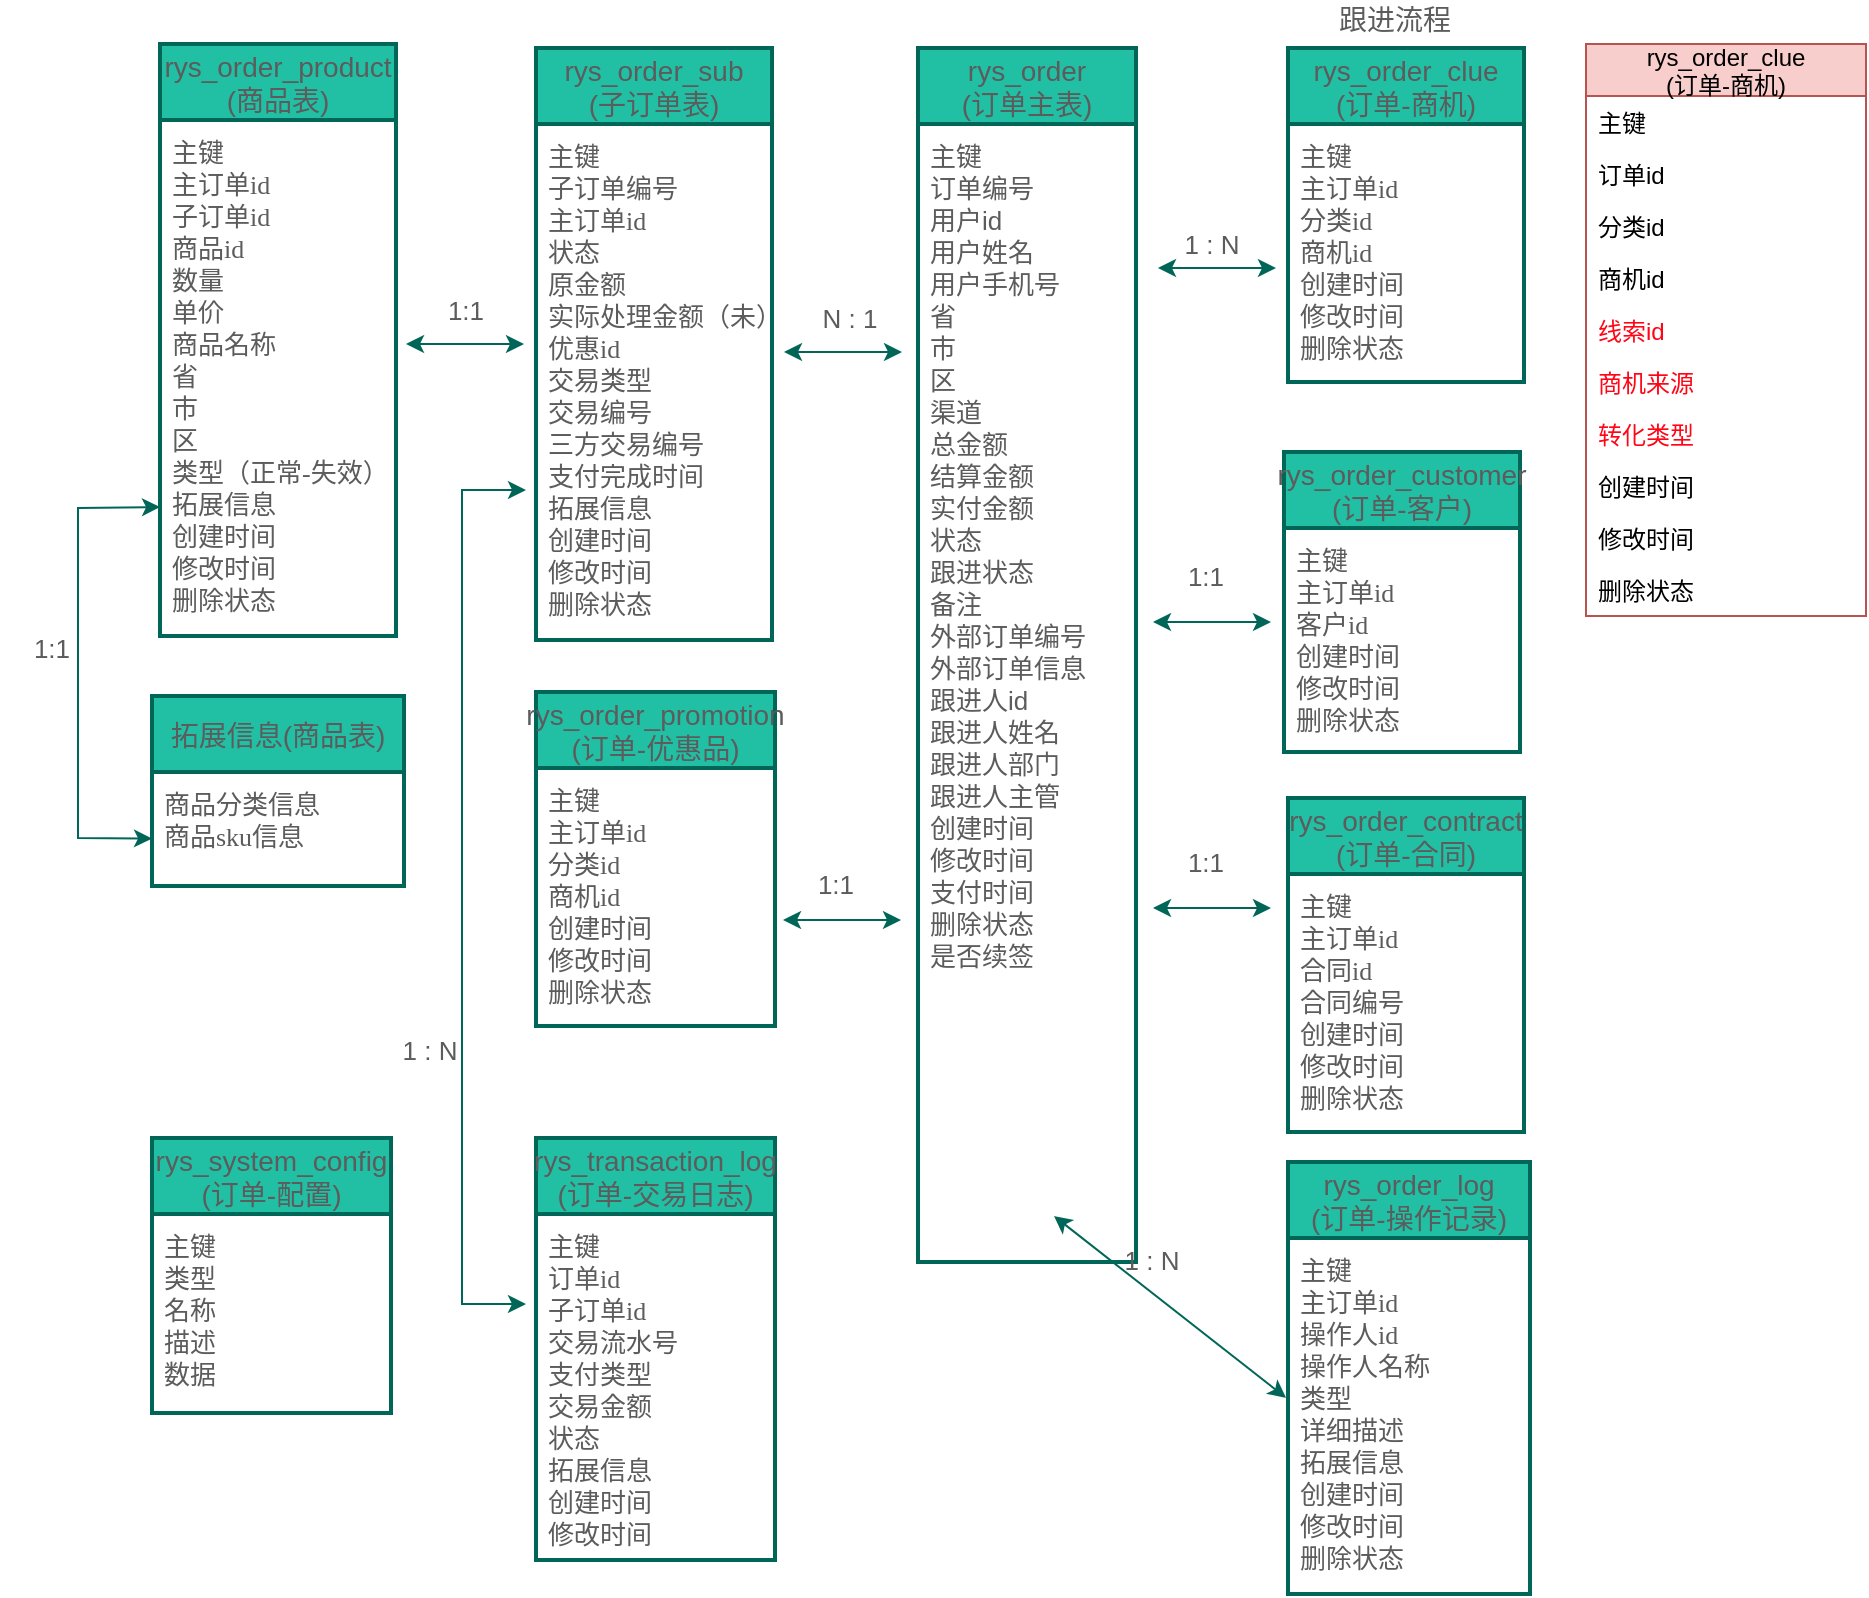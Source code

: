 <mxfile version="13.7.9" type="github">
  <diagram id="o3AKABB_KRbzLcZyw3go" name="第 1 页">
    <mxGraphModel dx="1422" dy="741" grid="0" gridSize="10" guides="1" tooltips="1" connect="1" arrows="1" fold="1" page="0" pageScale="1" pageWidth="827" pageHeight="1169" math="0" shadow="0">
      <root>
        <mxCell id="0" />
        <mxCell id="1" parent="0" />
        <mxCell id="-bNErW5I90OKjNKYonKE-27" value="1:1" style="text;html=1;strokeColor=none;fillColor=none;align=center;verticalAlign=middle;whiteSpace=wrap;shadow=0;glass=0;fontFamily=Helvetica;fontSize=13;fontColor=#5C5C5C;" parent="1" vertex="1">
          <mxGeometry x="306" y="216" width="52" height="20" as="geometry" />
        </mxCell>
        <mxCell id="-bNErW5I90OKjNKYonKE-5" value="rys_order_product&#xa;(商品表)" style="swimlane;childLayout=stackLayout;horizontal=1;startSize=38;horizontalStack=0;fontSize=14;fontStyle=0;strokeWidth=2;resizeParent=0;resizeLast=1;shadow=0;dashed=0;align=center;swimlaneLine=1;fillColor=#21C0A5;strokeColor=#006658;fontColor=#5C5C5C;" parent="1" vertex="1">
          <mxGeometry x="179" y="93" width="118" height="296" as="geometry" />
        </mxCell>
        <mxCell id="-bNErW5I90OKjNKYonKE-6" value="主键&#xa;主订单id&#xa;子订单id&#xa;商品id&#xa;数量&#xa;单价&#xa;商品名称&#xa;省&#xa;市&#xa;区&#xa;类型（正常-失效）&#xa;拓展信息&#xa;创建时间&#xa;修改时间&#xa;删除状态&#xa;&#xa;&#xa;&#xa;" style="align=left;strokeColor=none;fillColor=none;spacingLeft=4;fontSize=13;verticalAlign=top;resizable=0;rotatable=0;part=1;horizontal=1;spacingTop=2;spacing=2;fontFamily=Verdana;fontColor=#5C5C5C;" parent="-bNErW5I90OKjNKYonKE-5" vertex="1">
          <mxGeometry y="38" width="118" height="258" as="geometry" />
        </mxCell>
        <mxCell id="-bNErW5I90OKjNKYonKE-3" value="rys_order_sub&#xa;(子订单表)" style="swimlane;childLayout=stackLayout;horizontal=1;startSize=38;horizontalStack=0;fontSize=14;fontStyle=0;strokeWidth=2;resizeParent=0;resizeLast=1;shadow=0;dashed=0;align=center;swimlaneLine=1;fillColor=#21C0A5;strokeColor=#006658;fontColor=#5C5C5C;" parent="1" vertex="1">
          <mxGeometry x="367" y="95" width="118" height="296" as="geometry" />
        </mxCell>
        <mxCell id="-bNErW5I90OKjNKYonKE-4" value="主键&#xa;子订单编号&#xa;主订单id&#xa;状态&#xa;原金额&#xa;实际处理金额（未）&#xa;优惠id&#xa;交易类型&#xa;交易编号&#xa;三方交易编号&#xa;支付完成时间&#xa;拓展信息&#xa;创建时间&#xa;修改时间&#xa;删除状态&#xa;&#xa;&#xa;" style="align=left;strokeColor=none;fillColor=none;spacingLeft=4;fontSize=13;verticalAlign=top;resizable=0;rotatable=0;part=1;horizontal=1;spacingTop=2;spacing=2;fontFamily=Verdana;fontColor=#5C5C5C;" parent="-bNErW5I90OKjNKYonKE-3" vertex="1">
          <mxGeometry y="38" width="118" height="258" as="geometry" />
        </mxCell>
        <mxCell id="-bNErW5I90OKjNKYonKE-44" value="N : 1" style="text;html=1;strokeColor=none;fillColor=none;align=center;verticalAlign=middle;whiteSpace=wrap;shadow=0;glass=0;fontFamily=Helvetica;fontSize=13;fontColor=#5C5C5C;" parent="1" vertex="1">
          <mxGeometry x="498" y="220" width="52" height="20" as="geometry" />
        </mxCell>
        <mxCell id="-bNErW5I90OKjNKYonKE-1" value="rys_order&#xa;(订单主表)" style="swimlane;childLayout=stackLayout;horizontal=1;startSize=38;horizontalStack=0;fontSize=14;fontStyle=0;strokeWidth=2;resizeParent=0;resizeLast=1;shadow=0;dashed=0;align=center;swimlaneLine=1;fillColor=#21C0A5;strokeColor=#006658;fontColor=#5C5C5C;" parent="1" vertex="1">
          <mxGeometry x="558" y="95" width="109" height="607" as="geometry" />
        </mxCell>
        <mxCell id="-bNErW5I90OKjNKYonKE-2" value="主键&#xa;订单编号&#xa;用户id&#xa;用户姓名&#xa;用户手机号&#xa;省&#xa;市&#xa;区&#xa;渠道&#xa;总金额&#xa;结算金额&#xa;实付金额&#xa;状态&#xa;跟进状态&#xa;备注&#xa;外部订单编号&#xa;外部订单信息&#xa;跟进人id&#xa;跟进人姓名&#xa;跟进人部门&#xa;跟进人主管&#xa;创建时间&#xa;修改时间&#xa;支付时间&#xa;删除状态&#xa;是否续签&#xa;&#xa;&#xa;&#xa;" style="align=left;strokeColor=none;fillColor=none;spacingLeft=4;fontSize=13;verticalAlign=top;resizable=0;rotatable=0;part=1;horizontal=1;spacingTop=2;spacing=2;fontFamily=Helvetica;fontColor=#5C5C5C;" parent="-bNErW5I90OKjNKYonKE-1" vertex="1">
          <mxGeometry y="38" width="109" height="569" as="geometry" />
        </mxCell>
        <mxCell id="-bNErW5I90OKjNKYonKE-7" value="rys_order_promotion&#xa;(订单-优惠品)" style="swimlane;childLayout=stackLayout;horizontal=1;startSize=38;horizontalStack=0;fontSize=14;fontStyle=0;strokeWidth=2;resizeParent=0;resizeLast=1;shadow=0;dashed=0;align=center;swimlaneLine=1;fillColor=#21C0A5;strokeColor=#006658;fontColor=#5C5C5C;" parent="1" vertex="1">
          <mxGeometry x="367" y="417" width="119.5" height="167" as="geometry" />
        </mxCell>
        <mxCell id="-bNErW5I90OKjNKYonKE-8" value="主键&#xa;主订单id&#xa;分类id&#xa;商机id&#xa;创建时间&#xa;修改时间&#xa;删除状态&#xa;&#xa;&#xa;" style="align=left;strokeColor=none;fillColor=none;spacingLeft=4;fontSize=13;verticalAlign=top;resizable=0;rotatable=0;part=1;horizontal=1;spacingTop=2;spacing=2;fontFamily=Verdana;fontColor=#5C5C5C;" parent="-bNErW5I90OKjNKYonKE-7" vertex="1">
          <mxGeometry y="38" width="119.5" height="129" as="geometry" />
        </mxCell>
        <mxCell id="-bNErW5I90OKjNKYonKE-46" value="1:1" style="text;html=1;strokeColor=none;fillColor=none;align=center;verticalAlign=middle;whiteSpace=wrap;shadow=0;glass=0;fontFamily=Helvetica;fontSize=13;fontColor=#5C5C5C;" parent="1" vertex="1">
          <mxGeometry x="491" y="503" width="52" height="20" as="geometry" />
        </mxCell>
        <mxCell id="-bNErW5I90OKjNKYonKE-51" value="1:1" style="text;html=1;strokeColor=none;fillColor=none;align=center;verticalAlign=middle;whiteSpace=wrap;shadow=0;glass=0;fontFamily=Helvetica;fontSize=13;fontColor=#5C5C5C;" parent="1" vertex="1">
          <mxGeometry x="99" y="385" width="52" height="20" as="geometry" />
        </mxCell>
        <mxCell id="-bNErW5I90OKjNKYonKE-18" value="rys_order_clue&#xa;(订单-商机)" style="swimlane;childLayout=stackLayout;horizontal=1;startSize=38;horizontalStack=0;fontSize=14;fontStyle=0;strokeWidth=2;resizeParent=0;resizeLast=1;shadow=0;dashed=0;align=center;swimlaneLine=1;fillColor=#21C0A5;strokeColor=#006658;fontColor=#5C5C5C;" parent="1" vertex="1">
          <mxGeometry x="743" y="95" width="118" height="167" as="geometry">
            <mxRectangle x="743" y="95" width="120" height="38" as="alternateBounds" />
          </mxGeometry>
        </mxCell>
        <mxCell id="-bNErW5I90OKjNKYonKE-19" value="主键&#xa;主订单id&#xa;分类id&#xa;商机id&#xa;创建时间&#xa;修改时间&#xa;删除状态&#xa;&#xa;&#xa;" style="align=left;strokeColor=none;fillColor=none;spacingLeft=4;fontSize=13;verticalAlign=top;resizable=0;rotatable=0;part=1;horizontal=1;spacingTop=2;spacing=2;fontFamily=Verdana;fontColor=#5C5C5C;" parent="-bNErW5I90OKjNKYonKE-18" vertex="1">
          <mxGeometry y="38" width="118" height="129" as="geometry" />
        </mxCell>
        <mxCell id="-bNErW5I90OKjNKYonKE-22" value="rys_order_contract&#xa;(订单-合同)" style="swimlane;childLayout=stackLayout;horizontal=1;startSize=38;horizontalStack=0;fontSize=14;fontStyle=0;strokeWidth=2;resizeParent=0;resizeLast=1;shadow=0;dashed=0;align=center;swimlaneLine=1;fillColor=#21C0A5;strokeColor=#006658;fontColor=#5C5C5C;" parent="1" vertex="1">
          <mxGeometry x="743" y="470" width="118" height="167" as="geometry" />
        </mxCell>
        <mxCell id="-bNErW5I90OKjNKYonKE-23" value="主键&#xa;主订单id&#xa;合同id&#xa;合同编号&#xa;创建时间&#xa;修改时间&#xa;删除状态&#xa;&#xa;&#xa;" style="align=left;strokeColor=none;fillColor=none;spacingLeft=4;fontSize=13;verticalAlign=top;resizable=0;rotatable=0;part=1;horizontal=1;spacingTop=2;spacing=2;fontFamily=Verdana;fontColor=#5C5C5C;" parent="-bNErW5I90OKjNKYonKE-22" vertex="1">
          <mxGeometry y="38" width="118" height="129" as="geometry" />
        </mxCell>
        <mxCell id="-bNErW5I90OKjNKYonKE-53" value="1 : N" style="text;html=1;strokeColor=none;fillColor=none;align=center;verticalAlign=middle;whiteSpace=wrap;shadow=0;glass=0;fontFamily=Helvetica;fontSize=13;fontColor=#5C5C5C;" parent="1" vertex="1">
          <mxGeometry x="649" y="691" width="52" height="20" as="geometry" />
        </mxCell>
        <mxCell id="-bNErW5I90OKjNKYonKE-55" value="" style="endArrow=classic;startArrow=classic;html=1;exitX=0;exitY=0.75;exitDx=0;exitDy=0;entryX=0;entryY=0.75;entryDx=0;entryDy=0;strokeColor=#006658;fontColor=#5C5C5C;rounded=0;" parent="1" source="-bNErW5I90OKjNKYonKE-6" target="-bNErW5I90OKjNKYonKE-38" edge="1">
          <mxGeometry width="50" height="50" relative="1" as="geometry">
            <mxPoint x="41" y="248" as="sourcePoint" />
            <mxPoint x="91" y="198" as="targetPoint" />
            <Array as="points">
              <mxPoint x="138" y="325" />
              <mxPoint x="138" y="490" />
            </Array>
          </mxGeometry>
        </mxCell>
        <mxCell id="-bNErW5I90OKjNKYonKE-56" value="" style="endArrow=classic;startArrow=classic;html=1;strokeColor=#006658;exitX=1.017;exitY=0.434;exitDx=0;exitDy=0;exitPerimeter=0;fontColor=#5C5C5C;" parent="1" edge="1">
          <mxGeometry width="50" height="50" relative="1" as="geometry">
            <mxPoint x="302.006" y="242.972" as="sourcePoint" />
            <mxPoint x="361" y="243" as="targetPoint" />
          </mxGeometry>
        </mxCell>
        <mxCell id="-bNErW5I90OKjNKYonKE-57" value="" style="endArrow=classic;startArrow=classic;html=1;strokeColor=#006658;exitX=1.017;exitY=0.434;exitDx=0;exitDy=0;exitPerimeter=0;fontColor=#5C5C5C;" parent="1" edge="1">
          <mxGeometry width="50" height="50" relative="1" as="geometry">
            <mxPoint x="491.006" y="247.002" as="sourcePoint" />
            <mxPoint x="550" y="247.03" as="targetPoint" />
          </mxGeometry>
        </mxCell>
        <mxCell id="-bNErW5I90OKjNKYonKE-59" value="" style="endArrow=classic;startArrow=classic;html=1;strokeColor=#006658;exitX=1.017;exitY=0.434;exitDx=0;exitDy=0;exitPerimeter=0;fontColor=#5C5C5C;" parent="1" edge="1">
          <mxGeometry width="50" height="50" relative="1" as="geometry">
            <mxPoint x="490.506" y="531.002" as="sourcePoint" />
            <mxPoint x="549.5" y="531.03" as="targetPoint" />
          </mxGeometry>
        </mxCell>
        <mxCell id="-bNErW5I90OKjNKYonKE-62" value="" style="endArrow=classic;startArrow=classic;html=1;strokeColor=#006658;exitX=1.017;exitY=0.434;exitDx=0;exitDy=0;exitPerimeter=0;fontColor=#5C5C5C;" parent="1" edge="1">
          <mxGeometry width="50" height="50" relative="1" as="geometry">
            <mxPoint x="677.996" y="205.002" as="sourcePoint" />
            <mxPoint x="736.99" y="205.03" as="targetPoint" />
          </mxGeometry>
        </mxCell>
        <mxCell id="-bNErW5I90OKjNKYonKE-63" value="1 : N" style="text;html=1;strokeColor=none;fillColor=none;align=center;verticalAlign=middle;whiteSpace=wrap;shadow=0;glass=0;fontFamily=Helvetica;fontSize=13;fontColor=#5C5C5C;" parent="1" vertex="1">
          <mxGeometry x="679" y="183" width="52" height="20" as="geometry" />
        </mxCell>
        <mxCell id="-bNErW5I90OKjNKYonKE-64" value="1:1" style="text;html=1;strokeColor=none;fillColor=none;align=center;verticalAlign=middle;whiteSpace=wrap;shadow=0;glass=0;fontFamily=Helvetica;fontSize=13;fontColor=#5C5C5C;" parent="1" vertex="1">
          <mxGeometry x="676" y="349" width="52" height="20" as="geometry" />
        </mxCell>
        <mxCell id="-bNErW5I90OKjNKYonKE-65" value="" style="endArrow=classic;startArrow=classic;html=1;strokeColor=#006658;exitX=1.017;exitY=0.434;exitDx=0;exitDy=0;exitPerimeter=0;fontColor=#5C5C5C;" parent="1" edge="1">
          <mxGeometry width="50" height="50" relative="1" as="geometry">
            <mxPoint x="675.506" y="382.002" as="sourcePoint" />
            <mxPoint x="734.5" y="382.03" as="targetPoint" />
          </mxGeometry>
        </mxCell>
        <mxCell id="-bNErW5I90OKjNKYonKE-66" value="1:1" style="text;html=1;strokeColor=none;fillColor=none;align=center;verticalAlign=middle;whiteSpace=wrap;shadow=0;glass=0;fontFamily=Helvetica;fontSize=13;fontColor=#5C5C5C;" parent="1" vertex="1">
          <mxGeometry x="676" y="492" width="52" height="20" as="geometry" />
        </mxCell>
        <mxCell id="-bNErW5I90OKjNKYonKE-67" value="" style="endArrow=classic;startArrow=classic;html=1;strokeColor=#006658;exitX=1.017;exitY=0.434;exitDx=0;exitDy=0;exitPerimeter=0;fontColor=#5C5C5C;" parent="1" edge="1">
          <mxGeometry width="50" height="50" relative="1" as="geometry">
            <mxPoint x="675.506" y="525.002" as="sourcePoint" />
            <mxPoint x="734.5" y="525.03" as="targetPoint" />
          </mxGeometry>
        </mxCell>
        <mxCell id="-bNErW5I90OKjNKYonKE-38" value="拓展信息(商品表)" style="swimlane;childLayout=stackLayout;horizontal=1;startSize=38;horizontalStack=0;fontSize=14;fontStyle=0;strokeWidth=2;resizeParent=0;resizeLast=1;shadow=0;dashed=0;align=center;swimlaneLine=1;fillColor=#21C0A5;strokeColor=#006658;fontColor=#5C5C5C;" parent="1" vertex="1">
          <mxGeometry x="175" y="419" width="126" height="95" as="geometry" />
        </mxCell>
        <mxCell id="-bNErW5I90OKjNKYonKE-39" value="商品分类信息&#xa;商品sku信息" style="align=left;strokeColor=none;fillColor=none;spacingLeft=4;fontSize=13;verticalAlign=top;resizable=0;rotatable=0;part=1;horizontal=1;spacingTop=2;spacing=2;fontFamily=Verdana;fontColor=#5C5C5C;" parent="-bNErW5I90OKjNKYonKE-38" vertex="1">
          <mxGeometry y="38" width="126" height="57" as="geometry" />
        </mxCell>
        <mxCell id="-bNErW5I90OKjNKYonKE-69" value="" style="endArrow=classic;startArrow=classic;html=1;strokeColor=#006658;fontColor=#5C5C5C;exitX=-0.008;exitY=0.449;exitDx=0;exitDy=0;exitPerimeter=0;" parent="1" edge="1" source="-bNErW5I90OKjNKYonKE-25">
          <mxGeometry width="50" height="50" relative="1" as="geometry">
            <mxPoint x="613" y="633" as="sourcePoint" />
            <mxPoint x="626" y="679" as="targetPoint" />
          </mxGeometry>
        </mxCell>
        <mxCell id="-bNErW5I90OKjNKYonKE-78" value="&lt;font style=&quot;font-size: 14px&quot;&gt;跟进流程&lt;/font&gt;" style="text;html=1;strokeColor=none;fillColor=none;align=center;verticalAlign=middle;whiteSpace=wrap;fontColor=#5C5C5C;" parent="1" vertex="1">
          <mxGeometry x="747" y="71" width="99" height="20" as="geometry" />
        </mxCell>
        <mxCell id="XMfmnefwiyLZ_tfSuzjK-3" value="" style="endArrow=classic;startArrow=classic;html=1;strokeColor=#006658;fillColor=#21C0A5;fontColor=#5C5C5C;rounded=0;" parent="1" edge="1">
          <mxGeometry width="50" height="50" relative="1" as="geometry">
            <mxPoint x="362" y="723" as="sourcePoint" />
            <mxPoint x="362" y="316" as="targetPoint" />
            <Array as="points">
              <mxPoint x="330" y="723" />
              <mxPoint x="330" y="316" />
            </Array>
          </mxGeometry>
        </mxCell>
        <mxCell id="XMfmnefwiyLZ_tfSuzjK-4" value="1 : N" style="text;html=1;strokeColor=none;fillColor=none;align=center;verticalAlign=middle;whiteSpace=wrap;shadow=0;glass=0;fontFamily=Helvetica;fontSize=13;fontColor=#5C5C5C;" parent="1" vertex="1">
          <mxGeometry x="288" y="586" width="52" height="20" as="geometry" />
        </mxCell>
        <mxCell id="XMfmnefwiyLZ_tfSuzjK-1" value="rys_transaction_log&#xa;(订单-交易日志)" style="swimlane;childLayout=stackLayout;horizontal=1;startSize=38;horizontalStack=0;fontSize=14;fontStyle=0;strokeWidth=2;resizeParent=0;resizeLast=1;shadow=0;dashed=0;align=center;swimlaneLine=1;fillColor=#21C0A5;strokeColor=#006658;fontColor=#5C5C5C;" parent="1" vertex="1">
          <mxGeometry x="367" y="640" width="119.5" height="211" as="geometry" />
        </mxCell>
        <mxCell id="XMfmnefwiyLZ_tfSuzjK-2" value="主键&#xa;订单id&#xa;子订单id&#xa;交易流水号&#xa;支付类型&#xa;交易金额&#xa;状态&#xa;拓展信息&#xa;创建时间&#xa;修改时间&#xa;" style="align=left;strokeColor=none;fillColor=none;spacingLeft=4;fontSize=13;verticalAlign=top;resizable=0;rotatable=0;part=1;horizontal=1;spacingTop=2;spacing=2;fontFamily=Verdana;fontColor=#5C5C5C;" parent="XMfmnefwiyLZ_tfSuzjK-1" vertex="1">
          <mxGeometry y="38" width="119.5" height="173" as="geometry" />
        </mxCell>
        <mxCell id="-bNErW5I90OKjNKYonKE-72" value="rys_system_config&#xa;(订单-配置)" style="swimlane;childLayout=stackLayout;horizontal=1;startSize=38;horizontalStack=0;fontSize=14;fontStyle=0;strokeWidth=2;resizeParent=0;resizeLast=1;shadow=0;dashed=0;align=center;swimlaneLine=1;fillColor=#21C0A5;strokeColor=#006658;fontColor=#5C5C5C;" parent="1" vertex="1">
          <mxGeometry x="175" y="640" width="119.5" height="137.5" as="geometry" />
        </mxCell>
        <mxCell id="-bNErW5I90OKjNKYonKE-73" value="主键&#xa;类型&#xa;名称&#xa;描述&#xa;数据&#xa;&#xa;" style="align=left;strokeColor=none;fillColor=none;spacingLeft=4;fontSize=13;verticalAlign=top;resizable=0;rotatable=0;part=1;horizontal=1;spacingTop=2;spacing=2;fontFamily=Verdana;fontColor=#5C5C5C;" parent="-bNErW5I90OKjNKYonKE-72" vertex="1">
          <mxGeometry y="38" width="119.5" height="99.5" as="geometry" />
        </mxCell>
        <mxCell id="-bNErW5I90OKjNKYonKE-24" value="rys_order_log&#xa;(订单-操作记录)" style="swimlane;childLayout=stackLayout;horizontal=1;startSize=38;horizontalStack=0;fontSize=14;fontStyle=0;strokeWidth=2;resizeParent=0;resizeLast=1;shadow=0;dashed=0;align=center;swimlaneLine=1;fillColor=#21C0A5;strokeColor=#006658;fontColor=#5C5C5C;" parent="1" vertex="1">
          <mxGeometry x="743" y="652" width="121" height="216" as="geometry" />
        </mxCell>
        <mxCell id="-bNErW5I90OKjNKYonKE-25" value="主键&#xa;主订单id&#xa;操作人id&#xa;操作人名称&#xa;类型&#xa;详细描述&#xa;拓展信息&#xa;创建时间&#xa;修改时间&#xa;删除状态&#xa;&#xa;&#xa;" style="align=left;strokeColor=none;fillColor=none;spacingLeft=4;fontSize=13;verticalAlign=top;resizable=0;rotatable=0;part=1;horizontal=1;spacingTop=2;spacing=2;fontFamily=Verdana;fontColor=#5C5C5C;" parent="-bNErW5I90OKjNKYonKE-24" vertex="1">
          <mxGeometry y="38" width="121" height="178" as="geometry" />
        </mxCell>
        <mxCell id="-bNErW5I90OKjNKYonKE-20" value="rys_order_customer&#xa;(订单-客户)" style="swimlane;childLayout=stackLayout;horizontal=1;startSize=38;horizontalStack=0;fontSize=14;fontStyle=0;strokeWidth=2;resizeParent=0;resizeLast=1;shadow=0;dashed=0;align=center;swimlaneLine=1;fillColor=#21C0A5;strokeColor=#006658;fontColor=#5C5C5C;" parent="1" vertex="1">
          <mxGeometry x="741" y="297" width="118" height="150" as="geometry" />
        </mxCell>
        <mxCell id="-bNErW5I90OKjNKYonKE-21" value="主键&#xa;主订单id&#xa;客户id&#xa;创建时间&#xa;修改时间&#xa;删除状态&#xa;&#xa;&#xa;" style="align=left;strokeColor=none;fillColor=none;spacingLeft=4;fontSize=13;verticalAlign=top;resizable=0;rotatable=0;part=1;horizontal=1;spacingTop=2;spacing=2;fontFamily=Verdana;fontColor=#5C5C5C;" parent="-bNErW5I90OKjNKYonKE-20" vertex="1">
          <mxGeometry y="38" width="118" height="112" as="geometry" />
        </mxCell>
        <mxCell id="wqF2cQ-vRP9-86rHxre8-6" value="rys_order_clue&#xa;(订单-商机)" style="swimlane;fontStyle=0;childLayout=stackLayout;horizontal=1;startSize=26;horizontalStack=0;resizeParent=1;resizeParentMax=0;resizeLast=0;collapsible=1;marginBottom=0;fillColor=#f8cecc;strokeColor=#b85450;" vertex="1" parent="1">
          <mxGeometry x="892" y="93" width="140" height="286" as="geometry" />
        </mxCell>
        <mxCell id="wqF2cQ-vRP9-86rHxre8-7" value="主键" style="text;strokeColor=none;fillColor=none;align=left;verticalAlign=top;spacingLeft=4;spacingRight=4;overflow=hidden;rotatable=0;points=[[0,0.5],[1,0.5]];portConstraint=eastwest;" vertex="1" parent="wqF2cQ-vRP9-86rHxre8-6">
          <mxGeometry y="26" width="140" height="26" as="geometry" />
        </mxCell>
        <mxCell id="wqF2cQ-vRP9-86rHxre8-8" value="订单id" style="text;strokeColor=none;fillColor=none;align=left;verticalAlign=top;spacingLeft=4;spacingRight=4;overflow=hidden;rotatable=0;points=[[0,0.5],[1,0.5]];portConstraint=eastwest;" vertex="1" parent="wqF2cQ-vRP9-86rHxre8-6">
          <mxGeometry y="52" width="140" height="26" as="geometry" />
        </mxCell>
        <mxCell id="wqF2cQ-vRP9-86rHxre8-26" value="分类id" style="text;strokeColor=none;fillColor=none;align=left;verticalAlign=top;spacingLeft=4;spacingRight=4;overflow=hidden;rotatable=0;points=[[0,0.5],[1,0.5]];portConstraint=eastwest;" vertex="1" parent="wqF2cQ-vRP9-86rHxre8-6">
          <mxGeometry y="78" width="140" height="26" as="geometry" />
        </mxCell>
        <mxCell id="wqF2cQ-vRP9-86rHxre8-9" value="商机id" style="text;strokeColor=none;fillColor=none;align=left;verticalAlign=top;spacingLeft=4;spacingRight=4;overflow=hidden;rotatable=0;points=[[0,0.5],[1,0.5]];portConstraint=eastwest;" vertex="1" parent="wqF2cQ-vRP9-86rHxre8-6">
          <mxGeometry y="104" width="140" height="26" as="geometry" />
        </mxCell>
        <mxCell id="wqF2cQ-vRP9-86rHxre8-10" value="线索id" style="text;strokeColor=none;fillColor=none;align=left;verticalAlign=top;spacingLeft=4;spacingRight=4;overflow=hidden;rotatable=0;points=[[0,0.5],[1,0.5]];portConstraint=eastwest;fontColor=#FF0516;" vertex="1" parent="wqF2cQ-vRP9-86rHxre8-6">
          <mxGeometry y="130" width="140" height="26" as="geometry" />
        </mxCell>
        <mxCell id="wqF2cQ-vRP9-86rHxre8-21" value="商机来源" style="text;strokeColor=none;fillColor=none;align=left;verticalAlign=top;spacingLeft=4;spacingRight=4;overflow=hidden;rotatable=0;points=[[0,0.5],[1,0.5]];portConstraint=eastwest;fontColor=#FF0516;" vertex="1" parent="wqF2cQ-vRP9-86rHxre8-6">
          <mxGeometry y="156" width="140" height="26" as="geometry" />
        </mxCell>
        <mxCell id="wqF2cQ-vRP9-86rHxre8-22" value="转化类型" style="text;strokeColor=none;fillColor=none;align=left;verticalAlign=top;spacingLeft=4;spacingRight=4;overflow=hidden;rotatable=0;points=[[0,0.5],[1,0.5]];portConstraint=eastwest;fontColor=#FF0516;" vertex="1" parent="wqF2cQ-vRP9-86rHxre8-6">
          <mxGeometry y="182" width="140" height="26" as="geometry" />
        </mxCell>
        <mxCell id="wqF2cQ-vRP9-86rHxre8-23" value="创建时间" style="text;strokeColor=none;fillColor=none;align=left;verticalAlign=top;spacingLeft=4;spacingRight=4;overflow=hidden;rotatable=0;points=[[0,0.5],[1,0.5]];portConstraint=eastwest;" vertex="1" parent="wqF2cQ-vRP9-86rHxre8-6">
          <mxGeometry y="208" width="140" height="26" as="geometry" />
        </mxCell>
        <mxCell id="wqF2cQ-vRP9-86rHxre8-24" value="修改时间" style="text;strokeColor=none;fillColor=none;align=left;verticalAlign=top;spacingLeft=4;spacingRight=4;overflow=hidden;rotatable=0;points=[[0,0.5],[1,0.5]];portConstraint=eastwest;" vertex="1" parent="wqF2cQ-vRP9-86rHxre8-6">
          <mxGeometry y="234" width="140" height="26" as="geometry" />
        </mxCell>
        <mxCell id="wqF2cQ-vRP9-86rHxre8-25" value="删除状态" style="text;strokeColor=none;fillColor=none;align=left;verticalAlign=top;spacingLeft=4;spacingRight=4;overflow=hidden;rotatable=0;points=[[0,0.5],[1,0.5]];portConstraint=eastwest;" vertex="1" parent="wqF2cQ-vRP9-86rHxre8-6">
          <mxGeometry y="260" width="140" height="26" as="geometry" />
        </mxCell>
      </root>
    </mxGraphModel>
  </diagram>
</mxfile>
